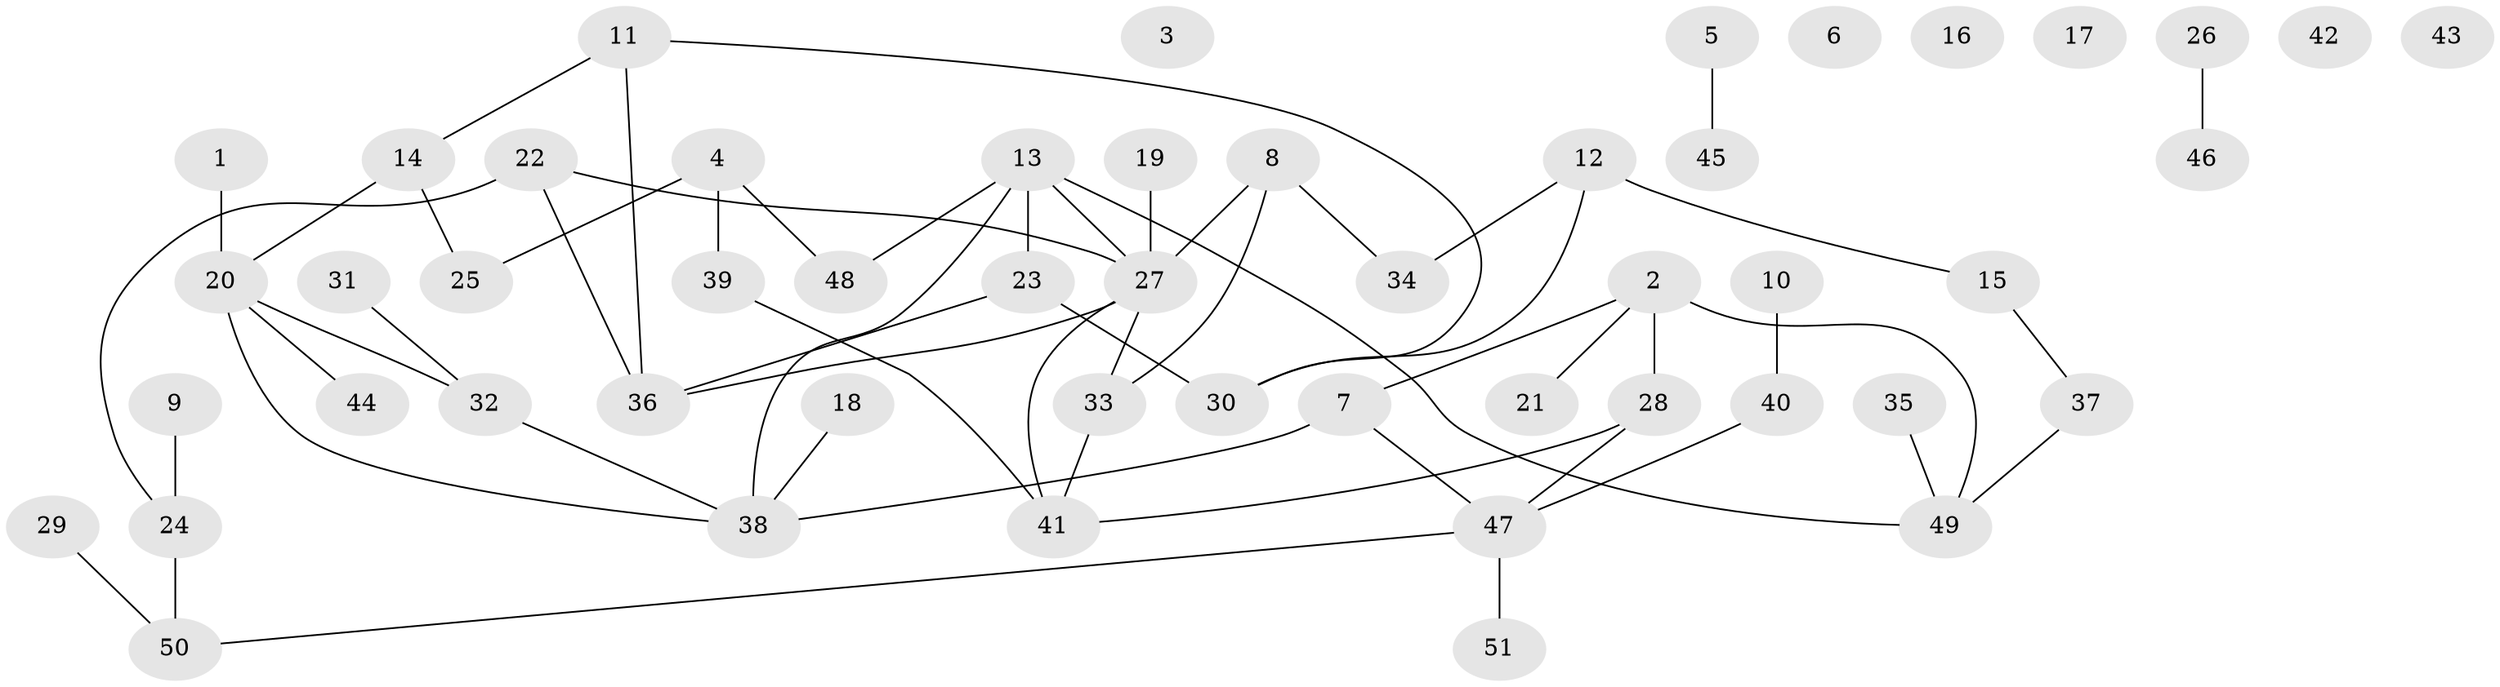 // coarse degree distribution, {4: 0.11428571428571428, 6: 0.08571428571428572, 0: 0.22857142857142856, 3: 0.17142857142857143, 1: 0.22857142857142856, 5: 0.05714285714285714, 2: 0.11428571428571428}
// Generated by graph-tools (version 1.1) at 2025/41/03/06/25 10:41:23]
// undirected, 51 vertices, 57 edges
graph export_dot {
graph [start="1"]
  node [color=gray90,style=filled];
  1;
  2;
  3;
  4;
  5;
  6;
  7;
  8;
  9;
  10;
  11;
  12;
  13;
  14;
  15;
  16;
  17;
  18;
  19;
  20;
  21;
  22;
  23;
  24;
  25;
  26;
  27;
  28;
  29;
  30;
  31;
  32;
  33;
  34;
  35;
  36;
  37;
  38;
  39;
  40;
  41;
  42;
  43;
  44;
  45;
  46;
  47;
  48;
  49;
  50;
  51;
  1 -- 20;
  2 -- 7;
  2 -- 21;
  2 -- 28;
  2 -- 49;
  4 -- 25;
  4 -- 39;
  4 -- 48;
  5 -- 45;
  7 -- 38;
  7 -- 47;
  8 -- 27;
  8 -- 33;
  8 -- 34;
  9 -- 24;
  10 -- 40;
  11 -- 14;
  11 -- 30;
  11 -- 36;
  12 -- 15;
  12 -- 30;
  12 -- 34;
  13 -- 23;
  13 -- 27;
  13 -- 38;
  13 -- 48;
  13 -- 49;
  14 -- 20;
  14 -- 25;
  15 -- 37;
  18 -- 38;
  19 -- 27;
  20 -- 32;
  20 -- 38;
  20 -- 44;
  22 -- 24;
  22 -- 27;
  22 -- 36;
  23 -- 30;
  23 -- 36;
  24 -- 50;
  26 -- 46;
  27 -- 33;
  27 -- 36;
  27 -- 41;
  28 -- 41;
  28 -- 47;
  29 -- 50;
  31 -- 32;
  32 -- 38;
  33 -- 41;
  35 -- 49;
  37 -- 49;
  39 -- 41;
  40 -- 47;
  47 -- 50;
  47 -- 51;
}
